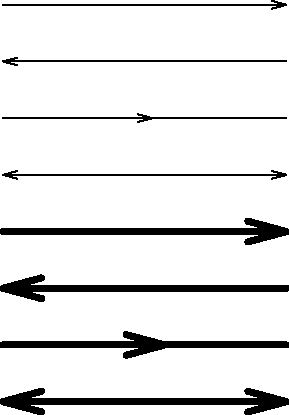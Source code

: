 path line=(0,0)--(5cm,0);
DefaultHead=SimpleHead;
draw(shift(6cm,0)*line,Arrow());
draw(shift(6cm,-cm)*line, BeginArrow());
draw(shift(6cm,-2cm)*line, MidArrow());
draw(shift(6cm,-3cm)*line, Arrows());

draw(shift(6cm,-4cm)*line, linewidth(3bp), Arrow(20bp));
draw(shift(6cm,-5cm)*line, linewidth(3bp), BeginArrow(20bp));
draw(shift(6cm,-6cm)*line, linewidth(3bp), MidArrow(20bp));
draw(shift(6cm,-7cm)*line, linewidth(3bp), Arrows(20bp));
